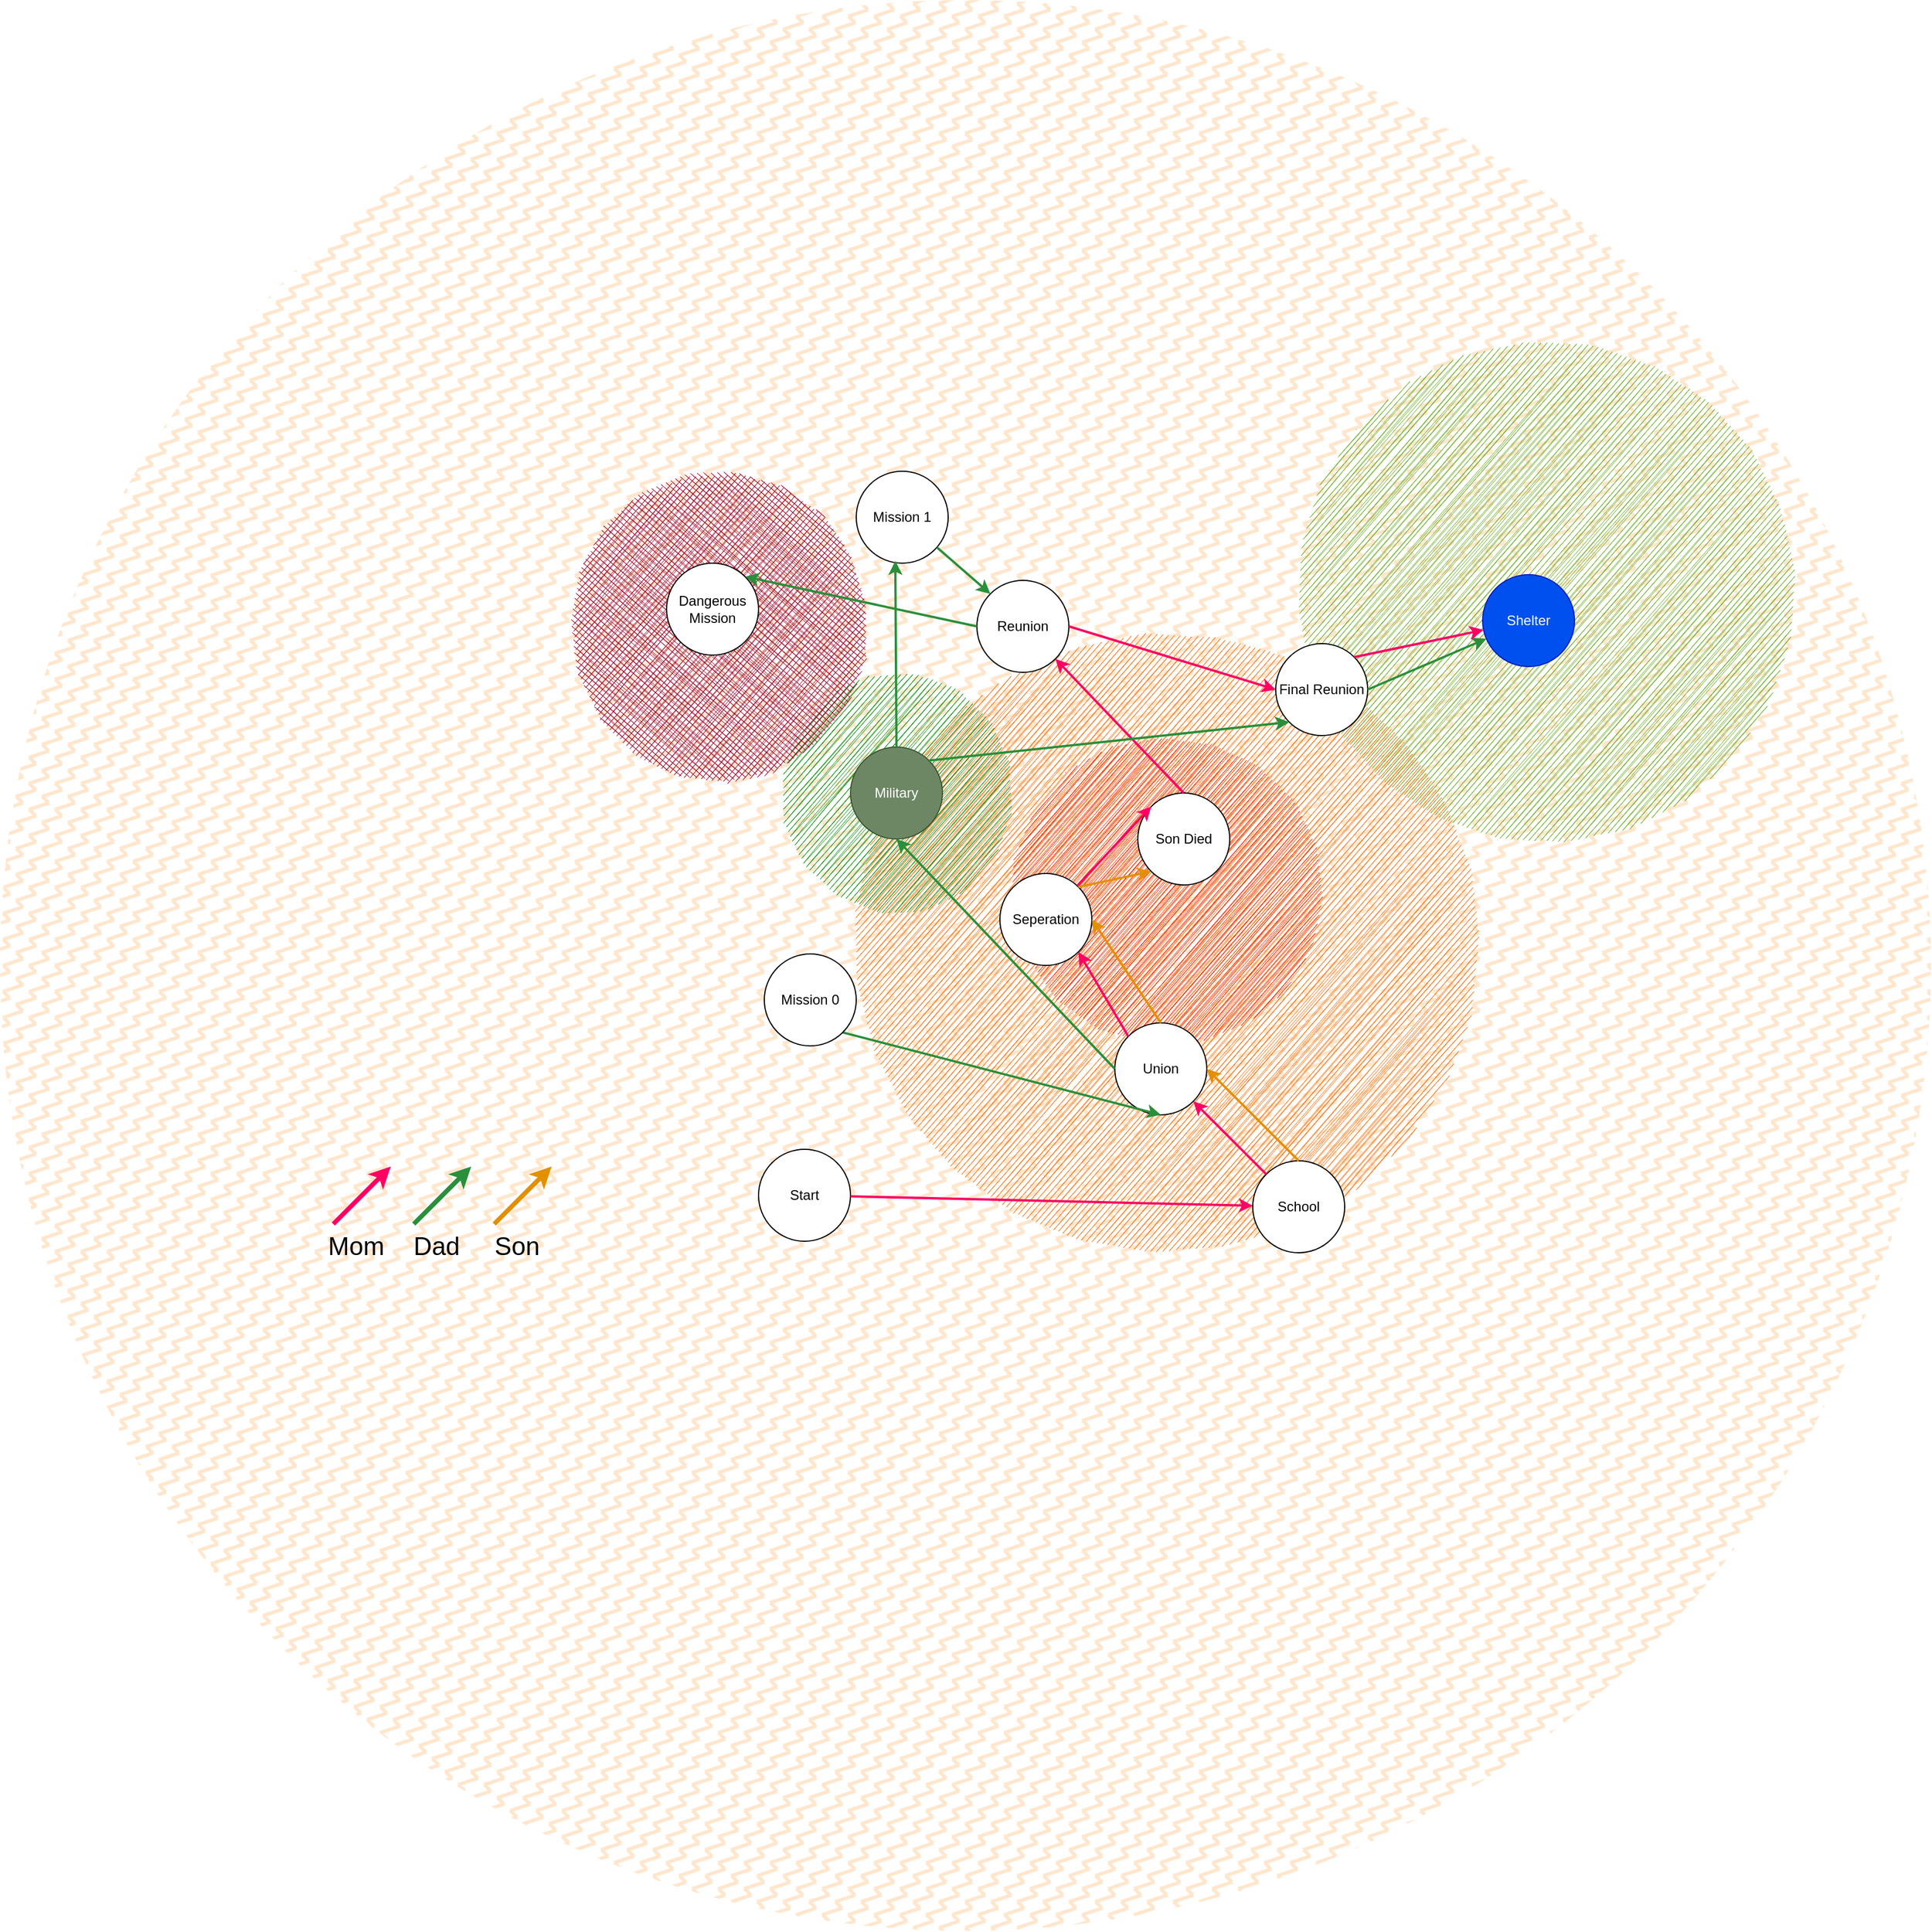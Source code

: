 <mxfile version="18.1.2" type="github">
  <diagram name="Page-1" id="ad52d381-51e7-2e0d-a935-2d0ddd2fd229">
    <mxGraphModel dx="5765" dy="2680" grid="1" gridSize="10" guides="1" tooltips="1" connect="1" arrows="1" fold="1" page="1" pageScale="1" pageWidth="1100" pageHeight="850" background="none" math="0" shadow="0">
      <root>
        <mxCell id="0" />
        <mxCell id="1" parent="0" />
        <mxCell id="Zv8lDHtKmZKxSkJ4GSAf-7" value="" style="ellipse;whiteSpace=wrap;html=1;aspect=fixed;fillColor=#ffe6cc;strokeColor=none;sketch=0;fillStyle=zigzag;" vertex="1" parent="1">
          <mxGeometry x="-1640" y="-430" width="1680" height="1680" as="geometry" />
        </mxCell>
        <mxCell id="Zv8lDHtKmZKxSkJ4GSAf-5" value="" style="ellipse;whiteSpace=wrap;html=1;aspect=fixed;fillColor=#60a917;strokeColor=none;sketch=1;fontColor=#ffffff;" vertex="1" parent="1">
          <mxGeometry x="-510" y="-130" width="430" height="430" as="geometry" />
        </mxCell>
        <mxCell id="Zv8lDHtKmZKxSkJ4GSAf-3" value="" style="ellipse;whiteSpace=wrap;html=1;aspect=fixed;fillColor=#fa6800;strokeColor=none;sketch=1;fontColor=#000000;" vertex="1" parent="1">
          <mxGeometry x="-895" y="120" width="540" height="540" as="geometry" />
        </mxCell>
        <mxCell id="Zv8lDHtKmZKxSkJ4GSAf-1" value="Start" style="ellipse;whiteSpace=wrap;html=1;aspect=fixed;" vertex="1" parent="1">
          <mxGeometry x="-980" y="570" width="80" height="80" as="geometry" />
        </mxCell>
        <mxCell id="Zv8lDHtKmZKxSkJ4GSAf-2" value="" style="ellipse;whiteSpace=wrap;html=1;aspect=fixed;fillColor=#FA1600;strokeColor=none;fontColor=#ffffff;sketch=1;" vertex="1" parent="1">
          <mxGeometry x="-760" y="210" width="270" height="270" as="geometry" />
        </mxCell>
        <mxCell id="Zv8lDHtKmZKxSkJ4GSAf-8" value="Shelter" style="ellipse;whiteSpace=wrap;html=1;aspect=fixed;fillColor=#0050ef;strokeColor=#001DBC;fontColor=#ffffff;" vertex="1" parent="1">
          <mxGeometry x="-350" y="70" width="80" height="80" as="geometry" />
        </mxCell>
        <mxCell id="Zv8lDHtKmZKxSkJ4GSAf-9" value="" style="ellipse;whiteSpace=wrap;html=1;aspect=fixed;fillColor=#008a00;strokeColor=none;sketch=1;fontColor=#ffffff;" vertex="1" parent="1">
          <mxGeometry x="-960" y="160" width="200" height="200" as="geometry" />
        </mxCell>
        <mxCell id="Zv8lDHtKmZKxSkJ4GSAf-10" value="Military" style="ellipse;whiteSpace=wrap;html=1;aspect=fixed;fillColor=#6d8764;fontColor=#ffffff;strokeColor=#3A5431;" vertex="1" parent="1">
          <mxGeometry x="-900" y="220" width="80" height="80" as="geometry" />
        </mxCell>
        <mxCell id="Zv8lDHtKmZKxSkJ4GSAf-11" value="" style="ellipse;whiteSpace=wrap;html=1;aspect=fixed;fillColor=#a20025;strokeColor=none;fontColor=#ffffff;sketch=1;fillStyle=cross-hatch;" vertex="1" parent="1">
          <mxGeometry x="-1150" y="-20" width="270" height="270" as="geometry" />
        </mxCell>
        <mxCell id="Zv8lDHtKmZKxSkJ4GSAf-12" value="School" style="ellipse;whiteSpace=wrap;html=1;aspect=fixed;" vertex="1" parent="1">
          <mxGeometry x="-550" y="580" width="80" height="80" as="geometry" />
        </mxCell>
        <mxCell id="Zv8lDHtKmZKxSkJ4GSAf-13" value="Union" style="ellipse;whiteSpace=wrap;html=1;aspect=fixed;" vertex="1" parent="1">
          <mxGeometry x="-670" y="460" width="80" height="80" as="geometry" />
        </mxCell>
        <mxCell id="Zv8lDHtKmZKxSkJ4GSAf-14" value="Seperation" style="ellipse;whiteSpace=wrap;html=1;aspect=fixed;" vertex="1" parent="1">
          <mxGeometry x="-770" y="330" width="80" height="80" as="geometry" />
        </mxCell>
        <mxCell id="Zv8lDHtKmZKxSkJ4GSAf-15" value="Reunion" style="ellipse;whiteSpace=wrap;html=1;aspect=fixed;" vertex="1" parent="1">
          <mxGeometry x="-790" y="75" width="80" height="80" as="geometry" />
        </mxCell>
        <mxCell id="Zv8lDHtKmZKxSkJ4GSAf-16" value="Son Died" style="ellipse;whiteSpace=wrap;html=1;aspect=fixed;" vertex="1" parent="1">
          <mxGeometry x="-650" y="260" width="80" height="80" as="geometry" />
        </mxCell>
        <mxCell id="Zv8lDHtKmZKxSkJ4GSAf-22" value="" style="endArrow=classic;html=1;rounded=0;strokeWidth=2;strokeColor=#FF0063;" edge="1" parent="1" source="Zv8lDHtKmZKxSkJ4GSAf-1" target="Zv8lDHtKmZKxSkJ4GSAf-12">
          <mxGeometry width="50" height="50" relative="1" as="geometry">
            <mxPoint x="-700" y="310" as="sourcePoint" />
            <mxPoint x="-650" y="260" as="targetPoint" />
          </mxGeometry>
        </mxCell>
        <mxCell id="Zv8lDHtKmZKxSkJ4GSAf-24" value="" style="endArrow=classic;html=1;strokeWidth=4;fillColor=#d80073;strokeColor=#FF0063;rounded=1;" edge="1" parent="1">
          <mxGeometry width="50" height="50" relative="1" as="geometry">
            <mxPoint x="-1350" y="635" as="sourcePoint" />
            <mxPoint x="-1300" y="585" as="targetPoint" />
          </mxGeometry>
        </mxCell>
        <mxCell id="Zv8lDHtKmZKxSkJ4GSAf-25" value="Mom" style="rounded=0;whiteSpace=wrap;html=1;sketch=1;fillStyle=cross-hatch;fillColor=none;strokeColor=none;fontSize=22;" vertex="1" parent="1">
          <mxGeometry x="-1370" y="640" width="80" height="30" as="geometry" />
        </mxCell>
        <mxCell id="Zv8lDHtKmZKxSkJ4GSAf-26" value="" style="endArrow=classic;html=1;strokeWidth=4;fillColor=#d80073;strokeColor=#298F3A;rounded=1;" edge="1" parent="1">
          <mxGeometry width="50" height="50" relative="1" as="geometry">
            <mxPoint x="-1280" y="635" as="sourcePoint" />
            <mxPoint x="-1230" y="585" as="targetPoint" />
          </mxGeometry>
        </mxCell>
        <mxCell id="Zv8lDHtKmZKxSkJ4GSAf-27" value="Dad" style="rounded=0;whiteSpace=wrap;html=1;sketch=1;fillStyle=cross-hatch;fillColor=none;strokeColor=none;fontSize=22;" vertex="1" parent="1">
          <mxGeometry x="-1300" y="640" width="80" height="30" as="geometry" />
        </mxCell>
        <mxCell id="Zv8lDHtKmZKxSkJ4GSAf-28" value="" style="endArrow=classic;html=1;strokeWidth=4;fillColor=#d80073;strokeColor=#E39000;rounded=1;" edge="1" parent="1">
          <mxGeometry width="50" height="50" relative="1" as="geometry">
            <mxPoint x="-1210" y="635" as="sourcePoint" />
            <mxPoint x="-1160" y="585" as="targetPoint" />
          </mxGeometry>
        </mxCell>
        <mxCell id="Zv8lDHtKmZKxSkJ4GSAf-29" value="Son" style="rounded=0;whiteSpace=wrap;html=1;sketch=1;fillStyle=cross-hatch;fillColor=none;strokeColor=none;fontSize=22;" vertex="1" parent="1">
          <mxGeometry x="-1230" y="640" width="80" height="30" as="geometry" />
        </mxCell>
        <mxCell id="Zv8lDHtKmZKxSkJ4GSAf-30" value="" style="endArrow=classic;html=1;rounded=0;strokeWidth=2;strokeColor=#FF0063;exitX=0;exitY=0;exitDx=0;exitDy=0;" edge="1" parent="1" source="Zv8lDHtKmZKxSkJ4GSAf-12" target="Zv8lDHtKmZKxSkJ4GSAf-13">
          <mxGeometry width="50" height="50" relative="1" as="geometry">
            <mxPoint x="-890.011" y="620.923" as="sourcePoint" />
            <mxPoint x="-539.989" y="629.07" as="targetPoint" />
          </mxGeometry>
        </mxCell>
        <mxCell id="Zv8lDHtKmZKxSkJ4GSAf-32" value="" style="endArrow=classic;html=1;rounded=0;strokeWidth=2;strokeColor=#E39000;exitX=0.5;exitY=0;exitDx=0;exitDy=0;entryX=1;entryY=0.5;entryDx=0;entryDy=0;" edge="1" parent="1" source="Zv8lDHtKmZKxSkJ4GSAf-12" target="Zv8lDHtKmZKxSkJ4GSAf-13">
          <mxGeometry width="50" height="50" relative="1" as="geometry">
            <mxPoint x="-528.284" y="601.716" as="sourcePoint" />
            <mxPoint x="-591.716" y="538.284" as="targetPoint" />
          </mxGeometry>
        </mxCell>
        <mxCell id="Zv8lDHtKmZKxSkJ4GSAf-33" value="" style="endArrow=classic;html=1;rounded=0;strokeWidth=2;strokeColor=#298F3A;entryX=0.5;entryY=1;entryDx=0;entryDy=0;exitX=1;exitY=1;exitDx=0;exitDy=0;" edge="1" parent="1" source="Zv8lDHtKmZKxSkJ4GSAf-34" target="Zv8lDHtKmZKxSkJ4GSAf-13">
          <mxGeometry width="50" height="50" relative="1" as="geometry">
            <mxPoint x="-528.284" y="601.716" as="sourcePoint" />
            <mxPoint x="-591.716" y="538.284" as="targetPoint" />
          </mxGeometry>
        </mxCell>
        <mxCell id="Zv8lDHtKmZKxSkJ4GSAf-34" value="Mission 0" style="ellipse;whiteSpace=wrap;html=1;aspect=fixed;" vertex="1" parent="1">
          <mxGeometry x="-975" y="400" width="80" height="80" as="geometry" />
        </mxCell>
        <mxCell id="Zv8lDHtKmZKxSkJ4GSAf-35" value="" style="endArrow=classic;html=1;rounded=0;strokeWidth=2;strokeColor=#FF0063;exitX=0;exitY=0;exitDx=0;exitDy=0;entryX=1;entryY=1;entryDx=0;entryDy=0;" edge="1" parent="1" source="Zv8lDHtKmZKxSkJ4GSAf-13" target="Zv8lDHtKmZKxSkJ4GSAf-14">
          <mxGeometry width="50" height="50" relative="1" as="geometry">
            <mxPoint x="-528.284" y="601.716" as="sourcePoint" />
            <mxPoint x="-591.716" y="538.284" as="targetPoint" />
          </mxGeometry>
        </mxCell>
        <mxCell id="Zv8lDHtKmZKxSkJ4GSAf-36" value="" style="endArrow=classic;html=1;rounded=0;strokeWidth=2;strokeColor=#E39000;exitX=0.5;exitY=0;exitDx=0;exitDy=0;entryX=1;entryY=0.5;entryDx=0;entryDy=0;" edge="1" parent="1" source="Zv8lDHtKmZKxSkJ4GSAf-13" target="Zv8lDHtKmZKxSkJ4GSAf-14">
          <mxGeometry width="50" height="50" relative="1" as="geometry">
            <mxPoint x="-500" y="590" as="sourcePoint" />
            <mxPoint x="-580" y="510" as="targetPoint" />
          </mxGeometry>
        </mxCell>
        <mxCell id="Zv8lDHtKmZKxSkJ4GSAf-37" value="" style="endArrow=classic;html=1;rounded=0;strokeWidth=2;strokeColor=#298F3A;entryX=0.5;entryY=1;entryDx=0;entryDy=0;exitX=0;exitY=0.5;exitDx=0;exitDy=0;" edge="1" parent="1" source="Zv8lDHtKmZKxSkJ4GSAf-13" target="Zv8lDHtKmZKxSkJ4GSAf-10">
          <mxGeometry width="50" height="50" relative="1" as="geometry">
            <mxPoint x="-901.716" y="488.284" as="sourcePoint" />
            <mxPoint x="-620" y="550" as="targetPoint" />
          </mxGeometry>
        </mxCell>
        <mxCell id="Zv8lDHtKmZKxSkJ4GSAf-38" value="" style="endArrow=classic;html=1;rounded=0;strokeWidth=2;strokeColor=#FF0063;entryX=0;entryY=0;entryDx=0;entryDy=0;" edge="1" parent="1" source="Zv8lDHtKmZKxSkJ4GSAf-14" target="Zv8lDHtKmZKxSkJ4GSAf-16">
          <mxGeometry width="50" height="50" relative="1" as="geometry">
            <mxPoint x="-648.284" y="481.716" as="sourcePoint" />
            <mxPoint x="-691.716" y="408.284" as="targetPoint" />
          </mxGeometry>
        </mxCell>
        <mxCell id="Zv8lDHtKmZKxSkJ4GSAf-39" value="" style="endArrow=classic;html=1;rounded=0;strokeWidth=2;strokeColor=#E39000;exitX=1;exitY=0;exitDx=0;exitDy=0;entryX=0;entryY=1;entryDx=0;entryDy=0;" edge="1" parent="1" source="Zv8lDHtKmZKxSkJ4GSAf-14" target="Zv8lDHtKmZKxSkJ4GSAf-16">
          <mxGeometry width="50" height="50" relative="1" as="geometry">
            <mxPoint x="-620" y="470" as="sourcePoint" />
            <mxPoint x="-680" y="380" as="targetPoint" />
          </mxGeometry>
        </mxCell>
        <mxCell id="Zv8lDHtKmZKxSkJ4GSAf-40" value="" style="endArrow=classic;html=1;rounded=0;strokeWidth=2;strokeColor=#FF0063;entryX=1;entryY=1;entryDx=0;entryDy=0;exitX=0.5;exitY=0;exitDx=0;exitDy=0;" edge="1" parent="1" source="Zv8lDHtKmZKxSkJ4GSAf-16" target="Zv8lDHtKmZKxSkJ4GSAf-15">
          <mxGeometry width="50" height="50" relative="1" as="geometry">
            <mxPoint x="-692.782" y="350.688" as="sourcePoint" />
            <mxPoint x="-628.284" y="281.716" as="targetPoint" />
          </mxGeometry>
        </mxCell>
        <mxCell id="Zv8lDHtKmZKxSkJ4GSAf-41" value="Mission 1" style="ellipse;whiteSpace=wrap;html=1;aspect=fixed;" vertex="1" parent="1">
          <mxGeometry x="-895" y="-20" width="80" height="80" as="geometry" />
        </mxCell>
        <mxCell id="Zv8lDHtKmZKxSkJ4GSAf-42" value="" style="endArrow=classic;html=1;rounded=0;strokeWidth=2;strokeColor=#298F3A;entryX=0;entryY=0;entryDx=0;entryDy=0;" edge="1" parent="1" source="Zv8lDHtKmZKxSkJ4GSAf-41" target="Zv8lDHtKmZKxSkJ4GSAf-15">
          <mxGeometry width="50" height="50" relative="1" as="geometry">
            <mxPoint x="-660" y="510" as="sourcePoint" />
            <mxPoint x="-850" y="310" as="targetPoint" />
          </mxGeometry>
        </mxCell>
        <mxCell id="Zv8lDHtKmZKxSkJ4GSAf-43" value="" style="endArrow=classic;html=1;rounded=0;strokeWidth=2;strokeColor=#298F3A;entryX=0.425;entryY=0.975;entryDx=0;entryDy=0;exitX=0.5;exitY=0;exitDx=0;exitDy=0;entryPerimeter=0;" edge="1" parent="1" source="Zv8lDHtKmZKxSkJ4GSAf-10" target="Zv8lDHtKmZKxSkJ4GSAf-41">
          <mxGeometry width="50" height="50" relative="1" as="geometry">
            <mxPoint x="-814.799" y="56.227" as="sourcePoint" />
            <mxPoint x="-768.284" y="96.716" as="targetPoint" />
          </mxGeometry>
        </mxCell>
        <mxCell id="Zv8lDHtKmZKxSkJ4GSAf-44" value="Dangerous Mission" style="ellipse;whiteSpace=wrap;html=1;aspect=fixed;" vertex="1" parent="1">
          <mxGeometry x="-1060" y="60" width="80" height="80" as="geometry" />
        </mxCell>
        <mxCell id="Zv8lDHtKmZKxSkJ4GSAf-45" value="" style="endArrow=classic;html=1;rounded=0;strokeWidth=2;strokeColor=#298F3A;entryX=1;entryY=0;entryDx=0;entryDy=0;exitX=0;exitY=0.5;exitDx=0;exitDy=0;" edge="1" parent="1" source="Zv8lDHtKmZKxSkJ4GSAf-15" target="Zv8lDHtKmZKxSkJ4GSAf-44">
          <mxGeometry width="50" height="50" relative="1" as="geometry">
            <mxPoint x="-850" y="230" as="sourcePoint" />
            <mxPoint x="-851" y="68" as="targetPoint" />
          </mxGeometry>
        </mxCell>
        <mxCell id="Zv8lDHtKmZKxSkJ4GSAf-46" value="Final Reunion" style="ellipse;whiteSpace=wrap;html=1;aspect=fixed;" vertex="1" parent="1">
          <mxGeometry x="-530" y="130" width="80" height="80" as="geometry" />
        </mxCell>
        <mxCell id="Zv8lDHtKmZKxSkJ4GSAf-47" value="" style="endArrow=classic;html=1;rounded=0;strokeWidth=2;strokeColor=#FF0063;entryX=0;entryY=0.5;entryDx=0;entryDy=0;exitX=1;exitY=0.5;exitDx=0;exitDy=0;" edge="1" parent="1" source="Zv8lDHtKmZKxSkJ4GSAf-15" target="Zv8lDHtKmZKxSkJ4GSAf-46">
          <mxGeometry width="50" height="50" relative="1" as="geometry">
            <mxPoint x="-600" y="270" as="sourcePoint" />
            <mxPoint x="-711.716" y="153.284" as="targetPoint" />
          </mxGeometry>
        </mxCell>
        <mxCell id="Zv8lDHtKmZKxSkJ4GSAf-48" value="" style="endArrow=classic;html=1;rounded=0;strokeWidth=2;strokeColor=#298F3A;entryX=0;entryY=1;entryDx=0;entryDy=0;exitX=1;exitY=0;exitDx=0;exitDy=0;" edge="1" parent="1" source="Zv8lDHtKmZKxSkJ4GSAf-10" target="Zv8lDHtKmZKxSkJ4GSAf-46">
          <mxGeometry width="50" height="50" relative="1" as="geometry">
            <mxPoint x="-780" y="125" as="sourcePoint" />
            <mxPoint x="-981.716" y="81.716" as="targetPoint" />
          </mxGeometry>
        </mxCell>
        <mxCell id="Zv8lDHtKmZKxSkJ4GSAf-49" value="" style="endArrow=classic;html=1;rounded=0;strokeWidth=2;strokeColor=#298F3A;exitX=1;exitY=0.5;exitDx=0;exitDy=0;" edge="1" parent="1" source="Zv8lDHtKmZKxSkJ4GSAf-46" target="Zv8lDHtKmZKxSkJ4GSAf-8">
          <mxGeometry width="50" height="50" relative="1" as="geometry">
            <mxPoint x="-821.716" y="241.716" as="sourcePoint" />
            <mxPoint x="-508.284" y="208.284" as="targetPoint" />
          </mxGeometry>
        </mxCell>
        <mxCell id="Zv8lDHtKmZKxSkJ4GSAf-50" value="" style="endArrow=classic;html=1;rounded=0;strokeWidth=2;strokeColor=#FF0063;exitX=1;exitY=0;exitDx=0;exitDy=0;" edge="1" parent="1" source="Zv8lDHtKmZKxSkJ4GSAf-46" target="Zv8lDHtKmZKxSkJ4GSAf-8">
          <mxGeometry width="50" height="50" relative="1" as="geometry">
            <mxPoint x="-700" y="125" as="sourcePoint" />
            <mxPoint x="-520" y="180" as="targetPoint" />
          </mxGeometry>
        </mxCell>
      </root>
    </mxGraphModel>
  </diagram>
</mxfile>
